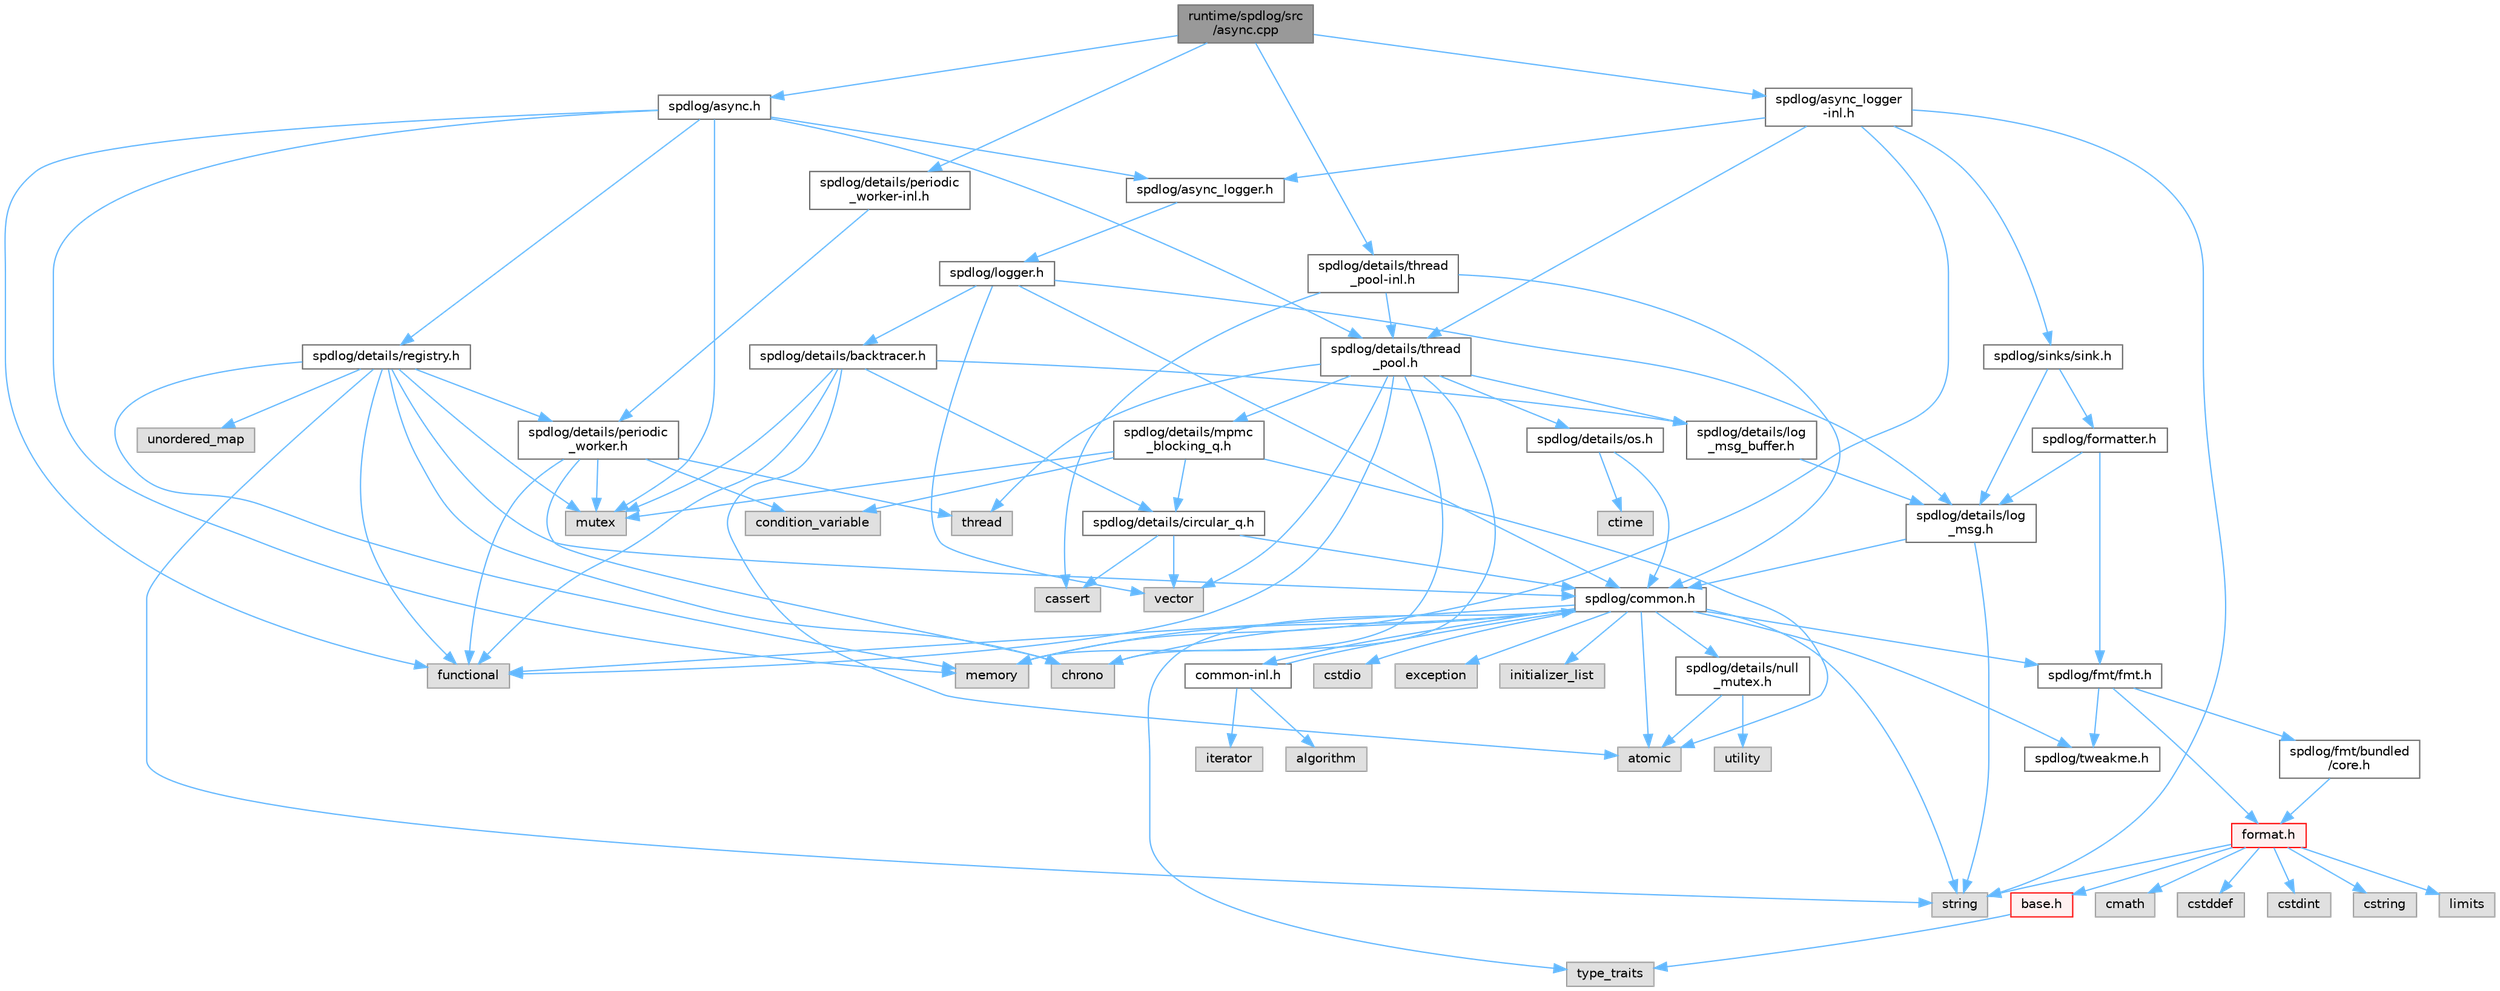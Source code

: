 digraph "runtime/spdlog/src/async.cpp"
{
 // LATEX_PDF_SIZE
  bgcolor="transparent";
  edge [fontname=Helvetica,fontsize=10,labelfontname=Helvetica,labelfontsize=10];
  node [fontname=Helvetica,fontsize=10,shape=box,height=0.2,width=0.4];
  Node1 [id="Node000001",label="runtime/spdlog/src\l/async.cpp",height=0.2,width=0.4,color="gray40", fillcolor="grey60", style="filled", fontcolor="black",tooltip=" "];
  Node1 -> Node2 [id="edge1_Node000001_Node000002",color="steelblue1",style="solid",tooltip=" "];
  Node2 [id="Node000002",label="spdlog/async.h",height=0.2,width=0.4,color="grey40", fillcolor="white", style="filled",URL="$async_8h.html",tooltip=" "];
  Node2 -> Node3 [id="edge2_Node000002_Node000003",color="steelblue1",style="solid",tooltip=" "];
  Node3 [id="Node000003",label="spdlog/async_logger.h",height=0.2,width=0.4,color="grey40", fillcolor="white", style="filled",URL="$async__logger_8h.html",tooltip=" "];
  Node3 -> Node4 [id="edge3_Node000003_Node000004",color="steelblue1",style="solid",tooltip=" "];
  Node4 [id="Node000004",label="spdlog/logger.h",height=0.2,width=0.4,color="grey40", fillcolor="white", style="filled",URL="$logger_8h.html",tooltip=" "];
  Node4 -> Node5 [id="edge4_Node000004_Node000005",color="steelblue1",style="solid",tooltip=" "];
  Node5 [id="Node000005",label="spdlog/common.h",height=0.2,width=0.4,color="grey40", fillcolor="white", style="filled",URL="$runtime_2spdlog_2include_2spdlog_2common_8h.html",tooltip=" "];
  Node5 -> Node6 [id="edge5_Node000005_Node000006",color="steelblue1",style="solid",tooltip=" "];
  Node6 [id="Node000006",label="spdlog/details/null\l_mutex.h",height=0.2,width=0.4,color="grey40", fillcolor="white", style="filled",URL="$runtime_2spdlog_2include_2spdlog_2details_2null__mutex_8h.html",tooltip=" "];
  Node6 -> Node7 [id="edge6_Node000006_Node000007",color="steelblue1",style="solid",tooltip=" "];
  Node7 [id="Node000007",label="atomic",height=0.2,width=0.4,color="grey60", fillcolor="#E0E0E0", style="filled",tooltip=" "];
  Node6 -> Node8 [id="edge7_Node000006_Node000008",color="steelblue1",style="solid",tooltip=" "];
  Node8 [id="Node000008",label="utility",height=0.2,width=0.4,color="grey60", fillcolor="#E0E0E0", style="filled",tooltip=" "];
  Node5 -> Node9 [id="edge8_Node000005_Node000009",color="steelblue1",style="solid",tooltip=" "];
  Node9 [id="Node000009",label="spdlog/tweakme.h",height=0.2,width=0.4,color="grey40", fillcolor="white", style="filled",URL="$tweakme_8h.html",tooltip=" "];
  Node5 -> Node7 [id="edge9_Node000005_Node000007",color="steelblue1",style="solid",tooltip=" "];
  Node5 -> Node10 [id="edge10_Node000005_Node000010",color="steelblue1",style="solid",tooltip=" "];
  Node10 [id="Node000010",label="chrono",height=0.2,width=0.4,color="grey60", fillcolor="#E0E0E0", style="filled",tooltip=" "];
  Node5 -> Node11 [id="edge11_Node000005_Node000011",color="steelblue1",style="solid",tooltip=" "];
  Node11 [id="Node000011",label="cstdio",height=0.2,width=0.4,color="grey60", fillcolor="#E0E0E0", style="filled",tooltip=" "];
  Node5 -> Node12 [id="edge12_Node000005_Node000012",color="steelblue1",style="solid",tooltip=" "];
  Node12 [id="Node000012",label="exception",height=0.2,width=0.4,color="grey60", fillcolor="#E0E0E0", style="filled",tooltip=" "];
  Node5 -> Node13 [id="edge13_Node000005_Node000013",color="steelblue1",style="solid",tooltip=" "];
  Node13 [id="Node000013",label="functional",height=0.2,width=0.4,color="grey60", fillcolor="#E0E0E0", style="filled",tooltip=" "];
  Node5 -> Node14 [id="edge14_Node000005_Node000014",color="steelblue1",style="solid",tooltip=" "];
  Node14 [id="Node000014",label="initializer_list",height=0.2,width=0.4,color="grey60", fillcolor="#E0E0E0", style="filled",tooltip=" "];
  Node5 -> Node15 [id="edge15_Node000005_Node000015",color="steelblue1",style="solid",tooltip=" "];
  Node15 [id="Node000015",label="memory",height=0.2,width=0.4,color="grey60", fillcolor="#E0E0E0", style="filled",tooltip=" "];
  Node5 -> Node16 [id="edge16_Node000005_Node000016",color="steelblue1",style="solid",tooltip=" "];
  Node16 [id="Node000016",label="string",height=0.2,width=0.4,color="grey60", fillcolor="#E0E0E0", style="filled",tooltip=" "];
  Node5 -> Node17 [id="edge17_Node000005_Node000017",color="steelblue1",style="solid",tooltip=" "];
  Node17 [id="Node000017",label="type_traits",height=0.2,width=0.4,color="grey60", fillcolor="#E0E0E0", style="filled",tooltip=" "];
  Node5 -> Node18 [id="edge18_Node000005_Node000018",color="steelblue1",style="solid",tooltip=" "];
  Node18 [id="Node000018",label="spdlog/fmt/fmt.h",height=0.2,width=0.4,color="grey40", fillcolor="white", style="filled",URL="$fmt_8h.html",tooltip=" "];
  Node18 -> Node9 [id="edge19_Node000018_Node000009",color="steelblue1",style="solid",tooltip=" "];
  Node18 -> Node19 [id="edge20_Node000018_Node000019",color="steelblue1",style="solid",tooltip=" "];
  Node19 [id="Node000019",label="spdlog/fmt/bundled\l/core.h",height=0.2,width=0.4,color="grey40", fillcolor="white", style="filled",URL="$core_8h.html",tooltip=" "];
  Node19 -> Node20 [id="edge21_Node000019_Node000020",color="steelblue1",style="solid",tooltip=" "];
  Node20 [id="Node000020",label="format.h",height=0.2,width=0.4,color="red", fillcolor="#FFF0F0", style="filled",URL="$spdlog_2include_2spdlog_2fmt_2bundled_2format_8h.html",tooltip=" "];
  Node20 -> Node21 [id="edge22_Node000020_Node000021",color="steelblue1",style="solid",tooltip=" "];
  Node21 [id="Node000021",label="base.h",height=0.2,width=0.4,color="red", fillcolor="#FFF0F0", style="filled",URL="$runtime_2spdlog_2include_2spdlog_2fmt_2bundled_2base_8h.html",tooltip=" "];
  Node21 -> Node17 [id="edge23_Node000021_Node000017",color="steelblue1",style="solid",tooltip=" "];
  Node20 -> Node168 [id="edge24_Node000020_Node000168",color="steelblue1",style="solid",tooltip=" "];
  Node168 [id="Node000168",label="cmath",height=0.2,width=0.4,color="grey60", fillcolor="#E0E0E0", style="filled",tooltip=" "];
  Node20 -> Node27 [id="edge25_Node000020_Node000027",color="steelblue1",style="solid",tooltip=" "];
  Node27 [id="Node000027",label="cstddef",height=0.2,width=0.4,color="grey60", fillcolor="#E0E0E0", style="filled",tooltip=" "];
  Node20 -> Node28 [id="edge26_Node000020_Node000028",color="steelblue1",style="solid",tooltip=" "];
  Node28 [id="Node000028",label="cstdint",height=0.2,width=0.4,color="grey60", fillcolor="#E0E0E0", style="filled",tooltip=" "];
  Node20 -> Node30 [id="edge27_Node000020_Node000030",color="steelblue1",style="solid",tooltip=" "];
  Node30 [id="Node000030",label="cstring",height=0.2,width=0.4,color="grey60", fillcolor="#E0E0E0", style="filled",tooltip=" "];
  Node20 -> Node169 [id="edge28_Node000020_Node000169",color="steelblue1",style="solid",tooltip=" "];
  Node169 [id="Node000169",label="limits",height=0.2,width=0.4,color="grey60", fillcolor="#E0E0E0", style="filled",tooltip=" "];
  Node20 -> Node16 [id="edge29_Node000020_Node000016",color="steelblue1",style="solid",tooltip=" "];
  Node18 -> Node20 [id="edge30_Node000018_Node000020",color="steelblue1",style="solid",tooltip=" "];
  Node5 -> Node177 [id="edge31_Node000005_Node000177",color="steelblue1",style="solid",tooltip=" "];
  Node177 [id="Node000177",label="common-inl.h",height=0.2,width=0.4,color="grey40", fillcolor="white", style="filled",URL="$common-inl_8h.html",tooltip=" "];
  Node177 -> Node5 [id="edge32_Node000177_Node000005",color="steelblue1",style="solid",tooltip=" "];
  Node177 -> Node173 [id="edge33_Node000177_Node000173",color="steelblue1",style="solid",tooltip=" "];
  Node173 [id="Node000173",label="algorithm",height=0.2,width=0.4,color="grey60", fillcolor="#E0E0E0", style="filled",tooltip=" "];
  Node177 -> Node178 [id="edge34_Node000177_Node000178",color="steelblue1",style="solid",tooltip=" "];
  Node178 [id="Node000178",label="iterator",height=0.2,width=0.4,color="grey60", fillcolor="#E0E0E0", style="filled",tooltip=" "];
  Node4 -> Node179 [id="edge35_Node000004_Node000179",color="steelblue1",style="solid",tooltip=" "];
  Node179 [id="Node000179",label="spdlog/details/backtracer.h",height=0.2,width=0.4,color="grey40", fillcolor="white", style="filled",URL="$backtracer_8h.html",tooltip=" "];
  Node179 -> Node180 [id="edge36_Node000179_Node000180",color="steelblue1",style="solid",tooltip=" "];
  Node180 [id="Node000180",label="spdlog/details/circular_q.h",height=0.2,width=0.4,color="grey40", fillcolor="white", style="filled",URL="$circular__q_8h.html",tooltip=" "];
  Node180 -> Node29 [id="edge37_Node000180_Node000029",color="steelblue1",style="solid",tooltip=" "];
  Node29 [id="Node000029",label="cassert",height=0.2,width=0.4,color="grey60", fillcolor="#E0E0E0", style="filled",tooltip=" "];
  Node180 -> Node181 [id="edge38_Node000180_Node000181",color="steelblue1",style="solid",tooltip=" "];
  Node181 [id="Node000181",label="vector",height=0.2,width=0.4,color="grey60", fillcolor="#E0E0E0", style="filled",tooltip=" "];
  Node180 -> Node5 [id="edge39_Node000180_Node000005",color="steelblue1",style="solid",tooltip=" "];
  Node179 -> Node182 [id="edge40_Node000179_Node000182",color="steelblue1",style="solid",tooltip=" "];
  Node182 [id="Node000182",label="spdlog/details/log\l_msg_buffer.h",height=0.2,width=0.4,color="grey40", fillcolor="white", style="filled",URL="$log__msg__buffer_8h.html",tooltip=" "];
  Node182 -> Node183 [id="edge41_Node000182_Node000183",color="steelblue1",style="solid",tooltip=" "];
  Node183 [id="Node000183",label="spdlog/details/log\l_msg.h",height=0.2,width=0.4,color="grey40", fillcolor="white", style="filled",URL="$log__msg_8h.html",tooltip=" "];
  Node183 -> Node5 [id="edge42_Node000183_Node000005",color="steelblue1",style="solid",tooltip=" "];
  Node183 -> Node16 [id="edge43_Node000183_Node000016",color="steelblue1",style="solid",tooltip=" "];
  Node179 -> Node7 [id="edge44_Node000179_Node000007",color="steelblue1",style="solid",tooltip=" "];
  Node179 -> Node13 [id="edge45_Node000179_Node000013",color="steelblue1",style="solid",tooltip=" "];
  Node179 -> Node184 [id="edge46_Node000179_Node000184",color="steelblue1",style="solid",tooltip=" "];
  Node184 [id="Node000184",label="mutex",height=0.2,width=0.4,color="grey60", fillcolor="#E0E0E0", style="filled",tooltip=" "];
  Node4 -> Node183 [id="edge47_Node000004_Node000183",color="steelblue1",style="solid",tooltip=" "];
  Node4 -> Node181 [id="edge48_Node000004_Node000181",color="steelblue1",style="solid",tooltip=" "];
  Node2 -> Node185 [id="edge49_Node000002_Node000185",color="steelblue1",style="solid",tooltip=" "];
  Node185 [id="Node000185",label="spdlog/details/registry.h",height=0.2,width=0.4,color="grey40", fillcolor="white", style="filled",URL="$registry_8h.html",tooltip=" "];
  Node185 -> Node5 [id="edge50_Node000185_Node000005",color="steelblue1",style="solid",tooltip=" "];
  Node185 -> Node186 [id="edge51_Node000185_Node000186",color="steelblue1",style="solid",tooltip=" "];
  Node186 [id="Node000186",label="spdlog/details/periodic\l_worker.h",height=0.2,width=0.4,color="grey40", fillcolor="white", style="filled",URL="$periodic__worker_8h.html",tooltip=" "];
  Node186 -> Node10 [id="edge52_Node000186_Node000010",color="steelblue1",style="solid",tooltip=" "];
  Node186 -> Node187 [id="edge53_Node000186_Node000187",color="steelblue1",style="solid",tooltip=" "];
  Node187 [id="Node000187",label="condition_variable",height=0.2,width=0.4,color="grey60", fillcolor="#E0E0E0", style="filled",tooltip=" "];
  Node186 -> Node13 [id="edge54_Node000186_Node000013",color="steelblue1",style="solid",tooltip=" "];
  Node186 -> Node184 [id="edge55_Node000186_Node000184",color="steelblue1",style="solid",tooltip=" "];
  Node186 -> Node188 [id="edge56_Node000186_Node000188",color="steelblue1",style="solid",tooltip=" "];
  Node188 [id="Node000188",label="thread",height=0.2,width=0.4,color="grey60", fillcolor="#E0E0E0", style="filled",tooltip=" "];
  Node185 -> Node10 [id="edge57_Node000185_Node000010",color="steelblue1",style="solid",tooltip=" "];
  Node185 -> Node13 [id="edge58_Node000185_Node000013",color="steelblue1",style="solid",tooltip=" "];
  Node185 -> Node15 [id="edge59_Node000185_Node000015",color="steelblue1",style="solid",tooltip=" "];
  Node185 -> Node184 [id="edge60_Node000185_Node000184",color="steelblue1",style="solid",tooltip=" "];
  Node185 -> Node16 [id="edge61_Node000185_Node000016",color="steelblue1",style="solid",tooltip=" "];
  Node185 -> Node189 [id="edge62_Node000185_Node000189",color="steelblue1",style="solid",tooltip=" "];
  Node189 [id="Node000189",label="unordered_map",height=0.2,width=0.4,color="grey60", fillcolor="#E0E0E0", style="filled",tooltip=" "];
  Node2 -> Node190 [id="edge63_Node000002_Node000190",color="steelblue1",style="solid",tooltip=" "];
  Node190 [id="Node000190",label="spdlog/details/thread\l_pool.h",height=0.2,width=0.4,color="grey40", fillcolor="white", style="filled",URL="$thread__pool_8h.html",tooltip=" "];
  Node190 -> Node182 [id="edge64_Node000190_Node000182",color="steelblue1",style="solid",tooltip=" "];
  Node190 -> Node191 [id="edge65_Node000190_Node000191",color="steelblue1",style="solid",tooltip=" "];
  Node191 [id="Node000191",label="spdlog/details/mpmc\l_blocking_q.h",height=0.2,width=0.4,color="grey40", fillcolor="white", style="filled",URL="$mpmc__blocking__q_8h.html",tooltip=" "];
  Node191 -> Node180 [id="edge66_Node000191_Node000180",color="steelblue1",style="solid",tooltip=" "];
  Node191 -> Node7 [id="edge67_Node000191_Node000007",color="steelblue1",style="solid",tooltip=" "];
  Node191 -> Node187 [id="edge68_Node000191_Node000187",color="steelblue1",style="solid",tooltip=" "];
  Node191 -> Node184 [id="edge69_Node000191_Node000184",color="steelblue1",style="solid",tooltip=" "];
  Node190 -> Node192 [id="edge70_Node000190_Node000192",color="steelblue1",style="solid",tooltip=" "];
  Node192 [id="Node000192",label="spdlog/details/os.h",height=0.2,width=0.4,color="grey40", fillcolor="white", style="filled",URL="$details_2os_8h.html",tooltip=" "];
  Node192 -> Node193 [id="edge71_Node000192_Node000193",color="steelblue1",style="solid",tooltip=" "];
  Node193 [id="Node000193",label="ctime",height=0.2,width=0.4,color="grey60", fillcolor="#E0E0E0", style="filled",tooltip=" "];
  Node192 -> Node5 [id="edge72_Node000192_Node000005",color="steelblue1",style="solid",tooltip=" "];
  Node190 -> Node10 [id="edge73_Node000190_Node000010",color="steelblue1",style="solid",tooltip=" "];
  Node190 -> Node13 [id="edge74_Node000190_Node000013",color="steelblue1",style="solid",tooltip=" "];
  Node190 -> Node15 [id="edge75_Node000190_Node000015",color="steelblue1",style="solid",tooltip=" "];
  Node190 -> Node188 [id="edge76_Node000190_Node000188",color="steelblue1",style="solid",tooltip=" "];
  Node190 -> Node181 [id="edge77_Node000190_Node000181",color="steelblue1",style="solid",tooltip=" "];
  Node2 -> Node13 [id="edge78_Node000002_Node000013",color="steelblue1",style="solid",tooltip=" "];
  Node2 -> Node15 [id="edge79_Node000002_Node000015",color="steelblue1",style="solid",tooltip=" "];
  Node2 -> Node184 [id="edge80_Node000002_Node000184",color="steelblue1",style="solid",tooltip=" "];
  Node1 -> Node194 [id="edge81_Node000001_Node000194",color="steelblue1",style="solid",tooltip=" "];
  Node194 [id="Node000194",label="spdlog/async_logger\l-inl.h",height=0.2,width=0.4,color="grey40", fillcolor="white", style="filled",URL="$async__logger-inl_8h.html",tooltip=" "];
  Node194 -> Node3 [id="edge82_Node000194_Node000003",color="steelblue1",style="solid",tooltip=" "];
  Node194 -> Node190 [id="edge83_Node000194_Node000190",color="steelblue1",style="solid",tooltip=" "];
  Node194 -> Node195 [id="edge84_Node000194_Node000195",color="steelblue1",style="solid",tooltip=" "];
  Node195 [id="Node000195",label="spdlog/sinks/sink.h",height=0.2,width=0.4,color="grey40", fillcolor="white", style="filled",URL="$sink_8h.html",tooltip=" "];
  Node195 -> Node183 [id="edge85_Node000195_Node000183",color="steelblue1",style="solid",tooltip=" "];
  Node195 -> Node196 [id="edge86_Node000195_Node000196",color="steelblue1",style="solid",tooltip=" "];
  Node196 [id="Node000196",label="spdlog/formatter.h",height=0.2,width=0.4,color="grey40", fillcolor="white", style="filled",URL="$formatter_8h.html",tooltip=" "];
  Node196 -> Node183 [id="edge87_Node000196_Node000183",color="steelblue1",style="solid",tooltip=" "];
  Node196 -> Node18 [id="edge88_Node000196_Node000018",color="steelblue1",style="solid",tooltip=" "];
  Node194 -> Node15 [id="edge89_Node000194_Node000015",color="steelblue1",style="solid",tooltip=" "];
  Node194 -> Node16 [id="edge90_Node000194_Node000016",color="steelblue1",style="solid",tooltip=" "];
  Node1 -> Node197 [id="edge91_Node000001_Node000197",color="steelblue1",style="solid",tooltip=" "];
  Node197 [id="Node000197",label="spdlog/details/periodic\l_worker-inl.h",height=0.2,width=0.4,color="grey40", fillcolor="white", style="filled",URL="$periodic__worker-inl_8h.html",tooltip=" "];
  Node197 -> Node186 [id="edge92_Node000197_Node000186",color="steelblue1",style="solid",tooltip=" "];
  Node1 -> Node198 [id="edge93_Node000001_Node000198",color="steelblue1",style="solid",tooltip=" "];
  Node198 [id="Node000198",label="spdlog/details/thread\l_pool-inl.h",height=0.2,width=0.4,color="grey40", fillcolor="white", style="filled",URL="$thread__pool-inl_8h.html",tooltip=" "];
  Node198 -> Node190 [id="edge94_Node000198_Node000190",color="steelblue1",style="solid",tooltip=" "];
  Node198 -> Node29 [id="edge95_Node000198_Node000029",color="steelblue1",style="solid",tooltip=" "];
  Node198 -> Node5 [id="edge96_Node000198_Node000005",color="steelblue1",style="solid",tooltip=" "];
}
